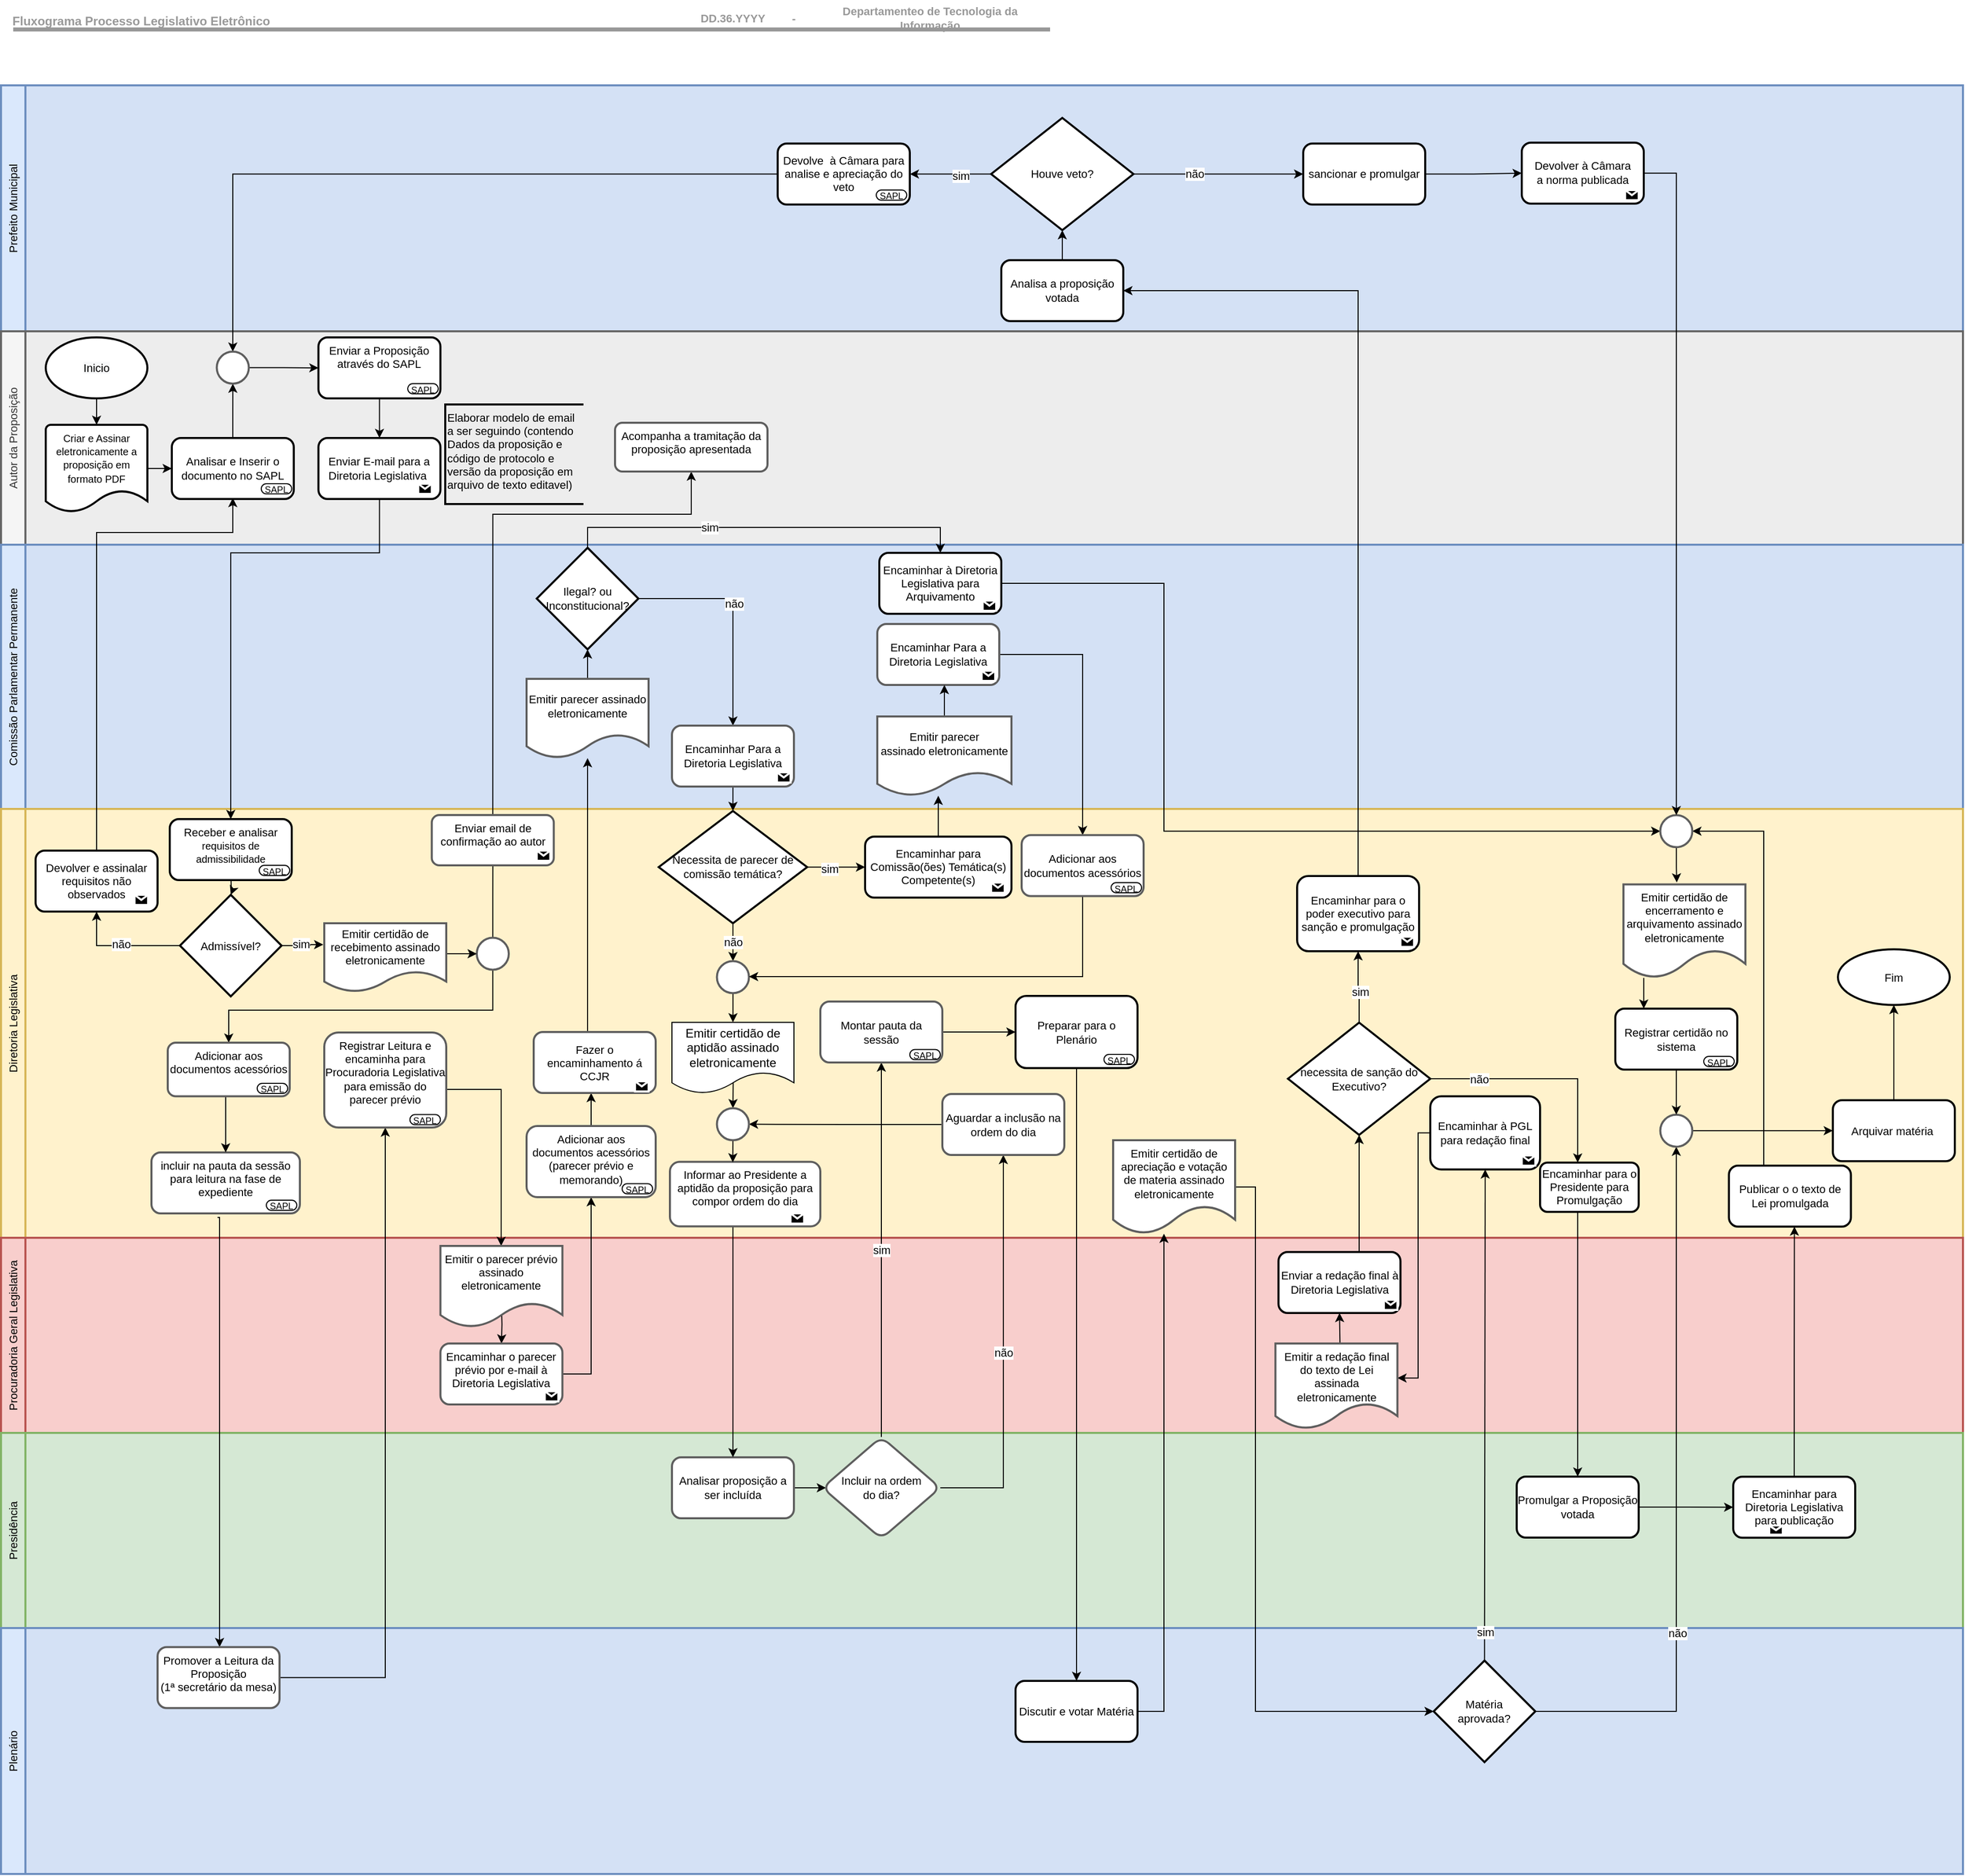 <mxfile version="14.2.9" type="github">
  <diagram id="OBJG1eIt0na-M_Iumhf0" name="Page-1">
    <mxGraphModel dx="646" dy="369" grid="1" gridSize="10" guides="1" tooltips="1" connect="1" arrows="1" fold="1" page="1" pageScale="1" pageWidth="827" pageHeight="1169" math="0" shadow="0">
      <root>
        <mxCell id="0" />
        <mxCell id="1" parent="0" />
        <UserObject label="Fluxograma Processo Legislativo Eletrônico" lucidchartObjectId="fB86fQmWT2FW" id="kLoiwdzfELyBHfb5iOQ--1">
          <mxCell style="html=1;overflow=block;blockSpacing=1;whiteSpace=wrap;strokeColor=none;fillColor=none;whiteSpace=wrap;fontSize=12;fontColor=#999999;fontStyle=1;align=center;spacing=7;strokeOpacity=100;fillOpacity=100;" parent="1" vertex="1">
            <mxGeometry x="36" y="24" width="276" height="41" as="geometry" />
          </mxCell>
        </UserObject>
        <UserObject label="Departamenteo de Tecnologia da Informação" lucidchartObjectId="xD86raEp4uvp" id="kLoiwdzfELyBHfb5iOQ--2">
          <mxCell style="html=1;overflow=block;blockSpacing=1;whiteSpace=wrap;strokeColor=none;fillColor=none;whiteSpace=wrap;fontSize=11;fontColor=#999999;fontStyle=1;spacing=3;strokeOpacity=100;fillOpacity=100;" parent="1" vertex="1">
            <mxGeometry x="832" y="24" width="236" height="36" as="geometry" />
          </mxCell>
        </UserObject>
        <UserObject label="" lucidchartObjectId="4E86ajJ.aiLK" id="kLoiwdzfELyBHfb5iOQ--3">
          <mxCell style="html=1;jettySize=18;whiteSpace=wrap;fontSize=11;strokeColor=#999999;strokeOpacity=100;strokeWidth=4;rounded=1;arcSize=12;edgeStyle=orthogonalEdgeStyle;startArrow=none;;endArrow=none;;" parent="1" edge="1">
            <mxGeometry width="100" height="100" relative="1" as="geometry">
              <Array as="points" />
              <mxPoint x="48" y="53" as="sourcePoint" />
              <mxPoint x="1068" y="53" as="targetPoint" />
            </mxGeometry>
          </mxCell>
        </UserObject>
        <UserObject label="%date{DD.MM.YYYY}%" placeholders="1" lucidchartObjectId="BH86H26-wex_" id="kLoiwdzfELyBHfb5iOQ--4">
          <mxCell style="html=1;overflow=block;blockSpacing=1;whiteSpace=wrap;strokeColor=none;fillColor=none;whiteSpace=wrap;fontSize=11;fontColor=#999999;fontStyle=1;spacing=3;strokeOpacity=100;fillOpacity=100;" parent="1" vertex="1">
            <mxGeometry x="684" y="24" width="144" height="36" as="geometry" />
          </mxCell>
        </UserObject>
        <UserObject label="-" lucidchartObjectId="2H868Ppqg2rx" id="kLoiwdzfELyBHfb5iOQ--5">
          <mxCell style="html=1;overflow=block;blockSpacing=1;whiteSpace=wrap;strokeColor=none;fillColor=none;whiteSpace=wrap;fontSize=11;fontColor=#999999;fontStyle=1;spacing=3;strokeOpacity=100;fillOpacity=100;" parent="1" vertex="1">
            <mxGeometry x="744" y="24" width="144" height="36" as="geometry" />
          </mxCell>
        </UserObject>
        <mxCell id="kLoiwdzfELyBHfb5iOQ--6" value="" style="fillColor=none;strokeColor=none;pointerEvents=0;fontStyle=0;html=1;whiteSpace=wrap;container=1;collapsible=0;childLayout=stackLayout;resizeParent=1;dropTarget=0;horizontalStack=0;whiteSpace=wrap;fontSize=11;spacing=0;strokeOpacity=100;rounded=1;absoluteArcSize=1;arcSize=7;horizontal=0;strokeWidth=2;" parent="1" vertex="1">
          <mxGeometry x="36" y="108" width="1930" height="1760" isRotated="1" as="geometry" />
        </mxCell>
        <mxCell id="Xj-LbmM8ou3I9_Vumz4o-58" value="Prefeito Municipal" style="swimlane;html=1;whiteSpace=wrap;container=1;connectable=0;collapsible=0;fontStyle=0;startSize=24;dropTarget=0;rounded=0;horizontal=0;whiteSpace=wrap;fontSize=11;spacing=0;strokeColor=#6c8ebf;strokeOpacity=100;strokeWidth=2;fontSize=11;align=center;fillColor=#dae8fc;swimlaneFillColor=#D4E1F5;" parent="kLoiwdzfELyBHfb5iOQ--6" vertex="1">
          <mxGeometry width="1930" height="242" as="geometry" />
        </mxCell>
        <mxCell id="kLoiwdzfELyBHfb5iOQ--7" value="Autor da Proposição" style="swimlane;html=1;whiteSpace=wrap;container=1;connectable=0;collapsible=0;fontStyle=0;startSize=24;dropTarget=0;rounded=0;horizontal=0;whiteSpace=wrap;fontSize=11;spacing=0;strokeColor=#666666;strokeOpacity=100;strokeWidth=2;fontSize=11;fontColor=#333333;align=center;fillColor=#f5f5f5;swimlaneFillColor=#EDEDED;" parent="kLoiwdzfELyBHfb5iOQ--6" vertex="1">
          <mxGeometry y="242" width="1930" height="210" as="geometry" />
        </mxCell>
        <mxCell id="dpODGWyExeZbGpC8FYgF-104" value="&lt;div&gt;Comissão Parlamentar Permanente&lt;/div&gt;" style="swimlane;html=1;whiteSpace=wrap;container=1;connectable=0;collapsible=0;fontStyle=0;startSize=24;dropTarget=0;rounded=0;horizontal=0;whiteSpace=wrap;fontSize=11;spacing=0;strokeColor=#6c8ebf;strokeOpacity=100;strokeWidth=2;fontSize=11;align=center;swimlaneFillColor=#D4E1F5;fillColor=#dae8fc;" parent="kLoiwdzfELyBHfb5iOQ--6" vertex="1">
          <mxGeometry y="452" width="1930" height="260" as="geometry" />
        </mxCell>
        <mxCell id="kLoiwdzfELyBHfb5iOQ--8" value="Diretoria Legislativa" style="swimlane;html=1;whiteSpace=wrap;container=1;connectable=0;collapsible=0;fontStyle=0;startSize=24;dropTarget=0;rounded=0;horizontal=0;whiteSpace=wrap;fontSize=11;spacing=0;strokeColor=#d6b656;strokeOpacity=100;strokeWidth=2;fontSize=11;align=center;fillColor=#fff2cc;swimlaneFillColor=#FFF2CC;" parent="kLoiwdzfELyBHfb5iOQ--6" vertex="1">
          <mxGeometry y="712" width="1930" height="422" as="geometry" />
        </mxCell>
        <mxCell id="kLoiwdzfELyBHfb5iOQ--9" value="Procuradoria Geral Legislativa" style="swimlane;html=1;whiteSpace=wrap;container=1;connectable=0;collapsible=0;fontStyle=0;startSize=24;dropTarget=0;rounded=0;horizontal=0;whiteSpace=wrap;fontSize=11;spacing=0;strokeColor=#b85450;strokeOpacity=100;strokeWidth=2;fontSize=11;align=center;fillColor=#f8cecc;swimlaneFillColor=#F8CECC;" parent="kLoiwdzfELyBHfb5iOQ--6" vertex="1">
          <mxGeometry y="1134" width="1930" height="192" as="geometry" />
        </mxCell>
        <mxCell id="kLoiwdzfELyBHfb5iOQ--10" value="Presidência" style="swimlane;html=1;whiteSpace=wrap;container=1;connectable=0;collapsible=0;fontStyle=0;startSize=24;dropTarget=0;rounded=0;horizontal=0;whiteSpace=wrap;fontSize=11;spacing=0;strokeColor=#82b366;strokeOpacity=100;strokeWidth=2;fontSize=11;align=center;fillColor=#d5e8d4;swimlaneFillColor=#D5E8D4;" parent="kLoiwdzfELyBHfb5iOQ--6" vertex="1">
          <mxGeometry y="1326" width="1930" height="192" as="geometry" />
        </mxCell>
        <mxCell id="kLoiwdzfELyBHfb5iOQ--11" value="Plenário" style="swimlane;html=1;whiteSpace=wrap;container=1;connectable=0;collapsible=0;fontStyle=0;startSize=24;dropTarget=0;rounded=0;horizontal=0;whiteSpace=wrap;fontSize=11;spacing=0;strokeColor=#6c8ebf;strokeOpacity=100;strokeWidth=2;fontSize=11;align=center;fillColor=#dae8fc;swimlaneFillColor=#D4E1F5;" parent="kLoiwdzfELyBHfb5iOQ--6" vertex="1">
          <mxGeometry y="1518" width="1930" height="242" as="geometry" />
        </mxCell>
        <mxCell id="dpODGWyExeZbGpC8FYgF-24" style="edgeStyle=orthogonalEdgeStyle;rounded=0;orthogonalLoop=1;jettySize=auto;html=1;entryX=0.5;entryY=0;entryDx=0;entryDy=0;entryPerimeter=0;fontSize=11;" parent="1" source="dpODGWyExeZbGpC8FYgF-20" target="dpODGWyExeZbGpC8FYgF-23" edge="1">
          <mxGeometry relative="1" as="geometry" />
        </mxCell>
        <mxCell id="dpODGWyExeZbGpC8FYgF-20" value="&#xa;&#xa;&lt;span style=&quot;color: rgb(0, 0, 0); font-family: helvetica; font-size: 11px; font-style: normal; font-weight: 400; letter-spacing: normal; text-align: center; text-indent: 0px; text-transform: none; word-spacing: 0px; background-color: rgb(248, 249, 250); display: inline; float: none;&quot;&gt;Inicio&lt;/span&gt;&#xa;&#xa;" style="strokeWidth=2;html=1;shape=mxgraph.flowchart.start_1;whiteSpace=wrap;rounded=1;fontSize=11;" parent="1" vertex="1">
          <mxGeometry x="80" y="356" width="100" height="60" as="geometry" />
        </mxCell>
        <mxCell id="dpODGWyExeZbGpC8FYgF-29" value="" style="edgeStyle=orthogonalEdgeStyle;rounded=0;orthogonalLoop=1;jettySize=auto;html=1;fontSize=11;" parent="1" source="dpODGWyExeZbGpC8FYgF-23" target="dpODGWyExeZbGpC8FYgF-28" edge="1">
          <mxGeometry relative="1" as="geometry" />
        </mxCell>
        <mxCell id="dpODGWyExeZbGpC8FYgF-23" value="&lt;span style=&quot;font-size: 10px&quot;&gt;Criar e Assinar eletronicamente&amp;nbsp;a proposição em formato PDF&lt;/span&gt;" style="strokeWidth=2;html=1;shape=mxgraph.flowchart.document2;whiteSpace=wrap;size=0.25;rounded=1;fontSize=11;labelPosition=center;verticalLabelPosition=middle;align=center;verticalAlign=top;" parent="1" vertex="1">
          <mxGeometry x="80" y="442" width="100" height="86" as="geometry" />
        </mxCell>
        <mxCell id="Xj-LbmM8ou3I9_Vumz4o-93" value="" style="edgeStyle=orthogonalEdgeStyle;rounded=0;orthogonalLoop=1;jettySize=auto;html=1;" parent="1" source="dpODGWyExeZbGpC8FYgF-28" target="Xj-LbmM8ou3I9_Vumz4o-91" edge="1">
          <mxGeometry relative="1" as="geometry" />
        </mxCell>
        <mxCell id="dpODGWyExeZbGpC8FYgF-28" value="&lt;span&gt;Analisar e Inserir o documento no SAPL&lt;/span&gt;" style="whiteSpace=wrap;html=1;rounded=1;fontSize=11;verticalAlign=middle;strokeWidth=2;" parent="1" vertex="1">
          <mxGeometry x="204" y="455" width="120" height="60" as="geometry" />
        </mxCell>
        <mxCell id="Xj-LbmM8ou3I9_Vumz4o-95" value="" style="edgeStyle=orthogonalEdgeStyle;rounded=0;orthogonalLoop=1;jettySize=auto;html=1;" parent="1" source="dpODGWyExeZbGpC8FYgF-31" target="dpODGWyExeZbGpC8FYgF-33" edge="1">
          <mxGeometry relative="1" as="geometry" />
        </mxCell>
        <mxCell id="dpODGWyExeZbGpC8FYgF-31" value="&lt;span&gt;Enviar a Proposição através do SAPL&lt;/span&gt;" style="whiteSpace=wrap;html=1;rounded=1;fontSize=11;verticalAlign=top;strokeWidth=2;" parent="1" vertex="1">
          <mxGeometry x="348.25" y="356" width="120" height="60" as="geometry" />
        </mxCell>
        <mxCell id="dpODGWyExeZbGpC8FYgF-40" value="" style="edgeStyle=orthogonalEdgeStyle;rounded=0;orthogonalLoop=1;jettySize=auto;html=1;fontSize=11;entryX=0.5;entryY=0;entryDx=0;entryDy=0;" parent="1" source="dpODGWyExeZbGpC8FYgF-33" target="Xj-LbmM8ou3I9_Vumz4o-37" edge="1">
          <mxGeometry relative="1" as="geometry">
            <Array as="points">
              <mxPoint x="408" y="568" />
              <mxPoint x="262" y="568" />
            </Array>
            <mxPoint x="262" y="822" as="targetPoint" />
          </mxGeometry>
        </mxCell>
        <mxCell id="dpODGWyExeZbGpC8FYgF-33" value="&lt;span&gt;Enviar E-mail para a Diretoria Legislativa&amp;nbsp;&lt;/span&gt;" style="whiteSpace=wrap;html=1;rounded=1;fontSize=11;verticalAlign=middle;strokeWidth=2;" parent="1" vertex="1">
          <mxGeometry x="348.25" y="455" width="120" height="60" as="geometry" />
        </mxCell>
        <mxCell id="dpODGWyExeZbGpC8FYgF-38" value="&lt;span&gt;Elaborar modelo de email a ser&amp;nbsp;&lt;/span&gt;&lt;span&gt;seguindo&amp;nbsp;&lt;/span&gt;&lt;span&gt;(&lt;/span&gt;&lt;span&gt;contendo Dados da proposição e código de protocolo e versão da proposição em arquivo de texto editavel)&lt;/span&gt;" style="strokeWidth=2;html=1;shape=mxgraph.flowchart.annotation_1;align=left;pointerEvents=1;rounded=1;fontSize=11;labelPosition=center;verticalLabelPosition=middle;verticalAlign=top;whiteSpace=wrap;" parent="1" vertex="1">
          <mxGeometry x="473" y="422" width="136" height="98" as="geometry" />
        </mxCell>
        <mxCell id="dpODGWyExeZbGpC8FYgF-45" value="" style="edgeStyle=orthogonalEdgeStyle;rounded=0;orthogonalLoop=1;jettySize=auto;html=1;fontSize=11;" parent="1" target="dpODGWyExeZbGpC8FYgF-44" edge="1">
          <mxGeometry relative="1" as="geometry">
            <mxPoint x="262.059" y="882" as="sourcePoint" />
          </mxGeometry>
        </mxCell>
        <mxCell id="dpODGWyExeZbGpC8FYgF-47" value="não" style="edgeStyle=orthogonalEdgeStyle;rounded=0;orthogonalLoop=1;jettySize=auto;html=1;fontSize=11;entryX=0.5;entryY=1;entryDx=0;entryDy=0;" parent="1" source="dpODGWyExeZbGpC8FYgF-44" target="dpODGWyExeZbGpC8FYgF-46" edge="1">
          <mxGeometry x="0.004" y="-2" relative="1" as="geometry">
            <mxPoint x="130" y="678" as="targetPoint" />
            <Array as="points">
              <mxPoint x="130" y="955" />
            </Array>
            <mxPoint as="offset" />
          </mxGeometry>
        </mxCell>
        <mxCell id="dpODGWyExeZbGpC8FYgF-51" value="sim" style="edgeStyle=orthogonalEdgeStyle;rounded=0;orthogonalLoop=1;jettySize=auto;html=1;fontSize=11;entryX=0;entryY=0.5;entryDx=0;entryDy=0;exitX=1;exitY=0.5;exitDx=0;exitDy=0;exitPerimeter=0;" parent="1" source="dpODGWyExeZbGpC8FYgF-44" edge="1">
          <mxGeometry x="-0.122" y="2" relative="1" as="geometry">
            <Array as="points">
              <mxPoint x="340" y="955" />
              <mxPoint x="340" y="954" />
            </Array>
            <mxPoint as="offset" />
            <mxPoint x="353.0" y="953.5" as="targetPoint" />
          </mxGeometry>
        </mxCell>
        <mxCell id="dpODGWyExeZbGpC8FYgF-44" value="Admissível?" style="strokeWidth=2;html=1;shape=mxgraph.flowchart.decision;whiteSpace=wrap;rounded=1;fontSize=11;align=center;" parent="1" vertex="1">
          <mxGeometry x="212" y="904.5" width="100" height="100" as="geometry" />
        </mxCell>
        <mxCell id="dpODGWyExeZbGpC8FYgF-49" style="edgeStyle=orthogonalEdgeStyle;rounded=0;orthogonalLoop=1;jettySize=auto;html=1;fontSize=11;" parent="1" source="dpODGWyExeZbGpC8FYgF-46" edge="1">
          <mxGeometry relative="1" as="geometry">
            <mxPoint x="264" y="514" as="targetPoint" />
            <Array as="points">
              <mxPoint x="130" y="548" />
              <mxPoint x="264" y="548" />
              <mxPoint x="264" y="514" />
            </Array>
          </mxGeometry>
        </mxCell>
        <mxCell id="dpODGWyExeZbGpC8FYgF-46" value="&lt;span&gt;Devolver e assinalar requisitos não observados&lt;br&gt;&lt;/span&gt;" style="whiteSpace=wrap;html=1;rounded=1;fontSize=11;strokeWidth=2;" parent="1" vertex="1">
          <mxGeometry x="70" y="861" width="120" height="60" as="geometry" />
        </mxCell>
        <mxCell id="dpODGWyExeZbGpC8FYgF-57" value="" style="edgeStyle=orthogonalEdgeStyle;rounded=0;orthogonalLoop=1;jettySize=auto;html=1;fontSize=11;" parent="1" source="dpODGWyExeZbGpC8FYgF-53" edge="1">
          <mxGeometry relative="1" as="geometry">
            <mxPoint x="519.824" y="866.5" as="targetPoint" />
          </mxGeometry>
        </mxCell>
        <mxCell id="Xj-LbmM8ou3I9_Vumz4o-1" value="" style="edgeStyle=orthogonalEdgeStyle;rounded=0;orthogonalLoop=1;jettySize=auto;html=1;entryX=0.5;entryY=0;entryDx=0;entryDy=0;" parent="1" source="dpODGWyExeZbGpC8FYgF-53" target="5vSnadsu7pzlfIHEnXT9-31" edge="1">
          <mxGeometry relative="1" as="geometry">
            <Array as="points">
              <mxPoint x="520" y="1018" />
              <mxPoint x="260" y="1018" />
            </Array>
          </mxGeometry>
        </mxCell>
        <mxCell id="dpODGWyExeZbGpC8FYgF-53" value="" style="verticalLabelPosition=bottom;verticalAlign=top;html=1;shape=mxgraph.flowchart.on-page_reference;rounded=1;strokeColor=#5E5E5E;strokeWidth=2;fontSize=11;align=left;" parent="1" vertex="1">
          <mxGeometry x="504" y="946.75" width="31.5" height="31.5" as="geometry" />
        </mxCell>
        <mxCell id="dpODGWyExeZbGpC8FYgF-61" value="" style="edgeStyle=orthogonalEdgeStyle;rounded=0;orthogonalLoop=1;jettySize=auto;html=1;fontSize=11;exitX=0.5;exitY=0;exitDx=0;exitDy=0;entryX=0.5;entryY=1;entryDx=0;entryDy=0;" parent="1" source="Xj-LbmM8ou3I9_Vumz4o-38" target="dpODGWyExeZbGpC8FYgF-60" edge="1">
          <mxGeometry relative="1" as="geometry">
            <mxPoint x="519.75" y="817" as="sourcePoint" />
            <Array as="points">
              <mxPoint x="520" y="530" />
              <mxPoint x="715" y="530" />
            </Array>
          </mxGeometry>
        </mxCell>
        <mxCell id="dpODGWyExeZbGpC8FYgF-60" value="&lt;span&gt;Acompanha a tramitação da proposição apresentada&lt;/span&gt;" style="whiteSpace=wrap;html=1;rounded=1;fontSize=11;verticalAlign=top;strokeColor=#5E5E5E;strokeWidth=2;" parent="1" vertex="1">
          <mxGeometry x="640" y="440" width="150" height="48" as="geometry" />
        </mxCell>
        <mxCell id="Xj-LbmM8ou3I9_Vumz4o-10" value="" style="edgeStyle=orthogonalEdgeStyle;rounded=0;orthogonalLoop=1;jettySize=auto;html=1;" parent="1" target="dpODGWyExeZbGpC8FYgF-70" edge="1">
          <mxGeometry relative="1" as="geometry">
            <mxPoint x="528.25" y="1306" as="sourcePoint" />
          </mxGeometry>
        </mxCell>
        <mxCell id="dpODGWyExeZbGpC8FYgF-121" style="edgeStyle=orthogonalEdgeStyle;rounded=0;orthogonalLoop=1;jettySize=auto;html=1;fontSize=11;exitX=1;exitY=0.5;exitDx=0;exitDy=0;" parent="1" source="dpODGWyExeZbGpC8FYgF-70" target="dpODGWyExeZbGpC8FYgF-72" edge="1">
          <mxGeometry relative="1" as="geometry" />
        </mxCell>
        <mxCell id="dpODGWyExeZbGpC8FYgF-70" value="&lt;span&gt;Encaminhar o parecer prévio por e-mail à Diretoria Legislativa&lt;/span&gt;" style="whiteSpace=wrap;html=1;rounded=1;fontSize=11;verticalAlign=top;strokeColor=#5E5E5E;strokeWidth=2;" parent="1" vertex="1">
          <mxGeometry x="468.25" y="1346" width="120" height="60" as="geometry" />
        </mxCell>
        <mxCell id="Xj-LbmM8ou3I9_Vumz4o-11" value="" style="edgeStyle=orthogonalEdgeStyle;rounded=0;orthogonalLoop=1;jettySize=auto;html=1;" parent="1" source="dpODGWyExeZbGpC8FYgF-72" target="dpODGWyExeZbGpC8FYgF-102" edge="1">
          <mxGeometry relative="1" as="geometry">
            <Array as="points">
              <mxPoint x="620" y="1148" />
              <mxPoint x="620" y="1148" />
            </Array>
          </mxGeometry>
        </mxCell>
        <mxCell id="dpODGWyExeZbGpC8FYgF-72" value="&lt;div&gt;&lt;span&gt;Adicionar aos documentos acessórios&lt;/span&gt;&lt;/div&gt;&lt;div&gt;&lt;span&gt;(parecer prévio e memorando)&lt;/span&gt;&lt;/div&gt;" style="whiteSpace=wrap;html=1;rounded=1;fontSize=11;verticalAlign=top;strokeColor=#5E5E5E;strokeWidth=2;" parent="1" vertex="1">
          <mxGeometry x="553" y="1132" width="127" height="70" as="geometry" />
        </mxCell>
        <mxCell id="Xj-LbmM8ou3I9_Vumz4o-4" value="" style="edgeStyle=orthogonalEdgeStyle;rounded=0;orthogonalLoop=1;jettySize=auto;html=1;exitX=0.445;exitY=1.067;exitDx=0;exitDy=0;exitPerimeter=0;" parent="1" source="dpODGWyExeZbGpC8FYgF-76" target="Xj-LbmM8ou3I9_Vumz4o-3" edge="1">
          <mxGeometry relative="1" as="geometry">
            <Array as="points">
              <mxPoint x="251" y="1230" />
              <mxPoint x="251" y="1230" />
            </Array>
          </mxGeometry>
        </mxCell>
        <mxCell id="dpODGWyExeZbGpC8FYgF-76" value="&lt;span&gt;incluir na pauta da sessão para leitura na fase de expediente&lt;br&gt;&lt;/span&gt;" style="whiteSpace=wrap;html=1;rounded=1;fontSize=11;verticalAlign=top;strokeColor=#5E5E5E;strokeWidth=2;" parent="1" vertex="1">
          <mxGeometry x="184" y="1158" width="146" height="60" as="geometry" />
        </mxCell>
        <mxCell id="dpODGWyExeZbGpC8FYgF-86" value="" style="edgeStyle=orthogonalEdgeStyle;rounded=0;orthogonalLoop=1;jettySize=auto;html=1;fontSize=11;entryX=0.03;entryY=0.5;entryDx=0;entryDy=0;entryPerimeter=0;" parent="1" source="dpODGWyExeZbGpC8FYgF-83" target="dpODGWyExeZbGpC8FYgF-85" edge="1">
          <mxGeometry relative="1" as="geometry" />
        </mxCell>
        <mxCell id="dpODGWyExeZbGpC8FYgF-83" value="Analisar proposição a ser incluída " style="whiteSpace=wrap;html=1;rounded=1;fontSize=11;verticalAlign=middle;strokeColor=#5E5E5E;strokeWidth=2;" parent="1" vertex="1">
          <mxGeometry x="696" y="1458" width="120" height="60" as="geometry" />
        </mxCell>
        <mxCell id="dpODGWyExeZbGpC8FYgF-89" value="sim" style="edgeStyle=orthogonalEdgeStyle;rounded=0;orthogonalLoop=1;jettySize=auto;html=1;fontSize=11;" parent="1" source="dpODGWyExeZbGpC8FYgF-85" target="dpODGWyExeZbGpC8FYgF-88" edge="1">
          <mxGeometry relative="1" as="geometry" />
        </mxCell>
        <mxCell id="Xj-LbmM8ou3I9_Vumz4o-49" value="não" style="edgeStyle=orthogonalEdgeStyle;rounded=0;orthogonalLoop=1;jettySize=auto;html=1;entryX=0.5;entryY=1;entryDx=0;entryDy=0;" parent="1" source="dpODGWyExeZbGpC8FYgF-85" target="Xj-LbmM8ou3I9_Vumz4o-48" edge="1">
          <mxGeometry relative="1" as="geometry" />
        </mxCell>
        <mxCell id="dpODGWyExeZbGpC8FYgF-85" value="&lt;div&gt;Incluir na ordem&lt;/div&gt;&lt;div&gt;do dia?&lt;/div&gt;" style="rhombus;whiteSpace=wrap;html=1;rounded=1;fontSize=11;strokeColor=#5E5E5E;strokeWidth=2;" parent="1" vertex="1">
          <mxGeometry x="844" y="1438" width="116" height="100" as="geometry" />
        </mxCell>
        <mxCell id="Xj-LbmM8ou3I9_Vumz4o-50" style="edgeStyle=orthogonalEdgeStyle;rounded=0;orthogonalLoop=1;jettySize=auto;html=1;" parent="1" source="dpODGWyExeZbGpC8FYgF-88" target="dpODGWyExeZbGpC8FYgF-116" edge="1">
          <mxGeometry relative="1" as="geometry" />
        </mxCell>
        <mxCell id="dpODGWyExeZbGpC8FYgF-88" value="&lt;span&gt;Montar pauta da sessão&lt;/span&gt;" style="whiteSpace=wrap;html=1;rounded=1;fontSize=11;strokeColor=#5E5E5E;strokeWidth=2;" parent="1" vertex="1">
          <mxGeometry x="842" y="1009.5" width="120" height="60" as="geometry" />
        </mxCell>
        <mxCell id="Xj-LbmM8ou3I9_Vumz4o-12" style="edgeStyle=orthogonalEdgeStyle;rounded=0;orthogonalLoop=1;jettySize=auto;html=1;" parent="1" source="dpODGWyExeZbGpC8FYgF-102" target="5vSnadsu7pzlfIHEnXT9-16" edge="1">
          <mxGeometry relative="1" as="geometry">
            <Array as="points">
              <mxPoint x="613" y="970" />
              <mxPoint x="613" y="970" />
            </Array>
            <mxPoint x="613" y="814" as="targetPoint" />
          </mxGeometry>
        </mxCell>
        <mxCell id="dpODGWyExeZbGpC8FYgF-102" value="Fazer o encaminhamento á CCJR" style="whiteSpace=wrap;html=1;rounded=1;fontSize=11;strokeColor=#5E5E5E;strokeWidth=2;" parent="1" vertex="1">
          <mxGeometry x="560" y="1039.5" width="120" height="60" as="geometry" />
        </mxCell>
        <mxCell id="Xj-LbmM8ou3I9_Vumz4o-53" style="edgeStyle=orthogonalEdgeStyle;rounded=0;orthogonalLoop=1;jettySize=auto;html=1;" parent="1" source="dpODGWyExeZbGpC8FYgF-116" target="dpODGWyExeZbGpC8FYgF-126" edge="1">
          <mxGeometry relative="1" as="geometry" />
        </mxCell>
        <mxCell id="dpODGWyExeZbGpC8FYgF-116" value="Preparar para o Plenário" style="whiteSpace=wrap;html=1;rounded=1;fontSize=11;strokeWidth=2;" parent="1" vertex="1">
          <mxGeometry x="1034" y="1004" width="120" height="71" as="geometry" />
        </mxCell>
        <mxCell id="Xj-LbmM8ou3I9_Vumz4o-43" value="" style="edgeStyle=orthogonalEdgeStyle;rounded=0;orthogonalLoop=1;jettySize=auto;html=1;" parent="1" source="dpODGWyExeZbGpC8FYgF-119" target="Xj-LbmM8ou3I9_Vumz4o-42" edge="1">
          <mxGeometry relative="1" as="geometry" />
        </mxCell>
        <mxCell id="dpODGWyExeZbGpC8FYgF-119" value="Encaminhar Para a Diretoria Legislativa" style="whiteSpace=wrap;html=1;rounded=1;fontSize=11;strokeColor=#5E5E5E;strokeWidth=2;" parent="1" vertex="1">
          <mxGeometry x="898" y="638" width="120" height="60" as="geometry" />
        </mxCell>
        <mxCell id="5vSnadsu7pzlfIHEnXT9-52" style="edgeStyle=orthogonalEdgeStyle;rounded=0;orthogonalLoop=1;jettySize=auto;html=1;" parent="1" source="dpODGWyExeZbGpC8FYgF-126" target="5vSnadsu7pzlfIHEnXT9-51" edge="1">
          <mxGeometry relative="1" as="geometry">
            <Array as="points">
              <mxPoint x="1180" y="1708" />
            </Array>
          </mxGeometry>
        </mxCell>
        <mxCell id="dpODGWyExeZbGpC8FYgF-126" value="Discutir e votar Matéria" style="whiteSpace=wrap;html=1;rounded=1;fontSize=11;strokeWidth=2;" parent="1" vertex="1">
          <mxGeometry x="1034" y="1678" width="120" height="60" as="geometry" />
        </mxCell>
        <mxCell id="dpODGWyExeZbGpC8FYgF-143" value="" style="edgeStyle=orthogonalEdgeStyle;rounded=0;orthogonalLoop=1;jettySize=auto;html=1;fontSize=11;exitX=1;exitY=0.5;exitDx=0;exitDy=0;exitPerimeter=0;entryX=0.5;entryY=1;entryDx=0;entryDy=0;entryPerimeter=0;" parent="1" source="dpODGWyExeZbGpC8FYgF-130" target="Xj-LbmM8ou3I9_Vumz4o-85" edge="1">
          <mxGeometry relative="1" as="geometry">
            <Array as="points">
              <mxPoint x="1684" y="1708" />
            </Array>
          </mxGeometry>
        </mxCell>
        <mxCell id="dpODGWyExeZbGpC8FYgF-159" value="não" style="edgeLabel;html=1;align=center;verticalAlign=middle;resizable=0;points=[];fontSize=11;" parent="dpODGWyExeZbGpC8FYgF-143" vertex="1" connectable="0">
          <mxGeometry x="-0.379" y="-1" relative="1" as="geometry">
            <mxPoint as="offset" />
          </mxGeometry>
        </mxCell>
        <mxCell id="dpODGWyExeZbGpC8FYgF-130" value="Matéria&lt;br&gt;aprovada?" style="strokeWidth=2;html=1;shape=mxgraph.flowchart.decision;whiteSpace=wrap;rounded=1;fontSize=11;align=center;" parent="1" vertex="1">
          <mxGeometry x="1445.33" y="1658" width="100" height="100" as="geometry" />
        </mxCell>
        <mxCell id="Xj-LbmM8ou3I9_Vumz4o-77" value="" style="edgeStyle=orthogonalEdgeStyle;rounded=0;orthogonalLoop=1;jettySize=auto;html=1;" parent="1" source="dpODGWyExeZbGpC8FYgF-142" target="Xj-LbmM8ou3I9_Vumz4o-76" edge="1">
          <mxGeometry relative="1" as="geometry" />
        </mxCell>
        <mxCell id="dpODGWyExeZbGpC8FYgF-142" value="Arquivar matéria&amp;nbsp;" style="whiteSpace=wrap;html=1;rounded=1;fontSize=11;strokeWidth=2;" parent="1" vertex="1">
          <mxGeometry x="1838" y="1106.63" width="120" height="60" as="geometry" />
        </mxCell>
        <mxCell id="Xj-LbmM8ou3I9_Vumz4o-7" value="" style="edgeStyle=orthogonalEdgeStyle;rounded=0;orthogonalLoop=1;jettySize=auto;html=1;exitX=1;exitY=0.5;exitDx=0;exitDy=0;" parent="1" source="Xj-LbmM8ou3I9_Vumz4o-3" target="Xj-LbmM8ou3I9_Vumz4o-6" edge="1">
          <mxGeometry relative="1" as="geometry" />
        </mxCell>
        <mxCell id="Xj-LbmM8ou3I9_Vumz4o-3" value="&lt;div&gt;Promover a Leitura da Proposição&lt;/div&gt;&lt;div&gt;(1ª secretário da mesa)&lt;br&gt;&lt;/div&gt;" style="whiteSpace=wrap;html=1;rounded=1;fontSize=11;verticalAlign=top;strokeColor=#5E5E5E;strokeWidth=2;" parent="1" vertex="1">
          <mxGeometry x="190" y="1644.75" width="120" height="60" as="geometry" />
        </mxCell>
        <mxCell id="5vSnadsu7pzlfIHEnXT9-13" value="" style="edgeStyle=orthogonalEdgeStyle;rounded=0;orthogonalLoop=1;jettySize=auto;html=1;exitX=1;exitY=0.5;exitDx=0;exitDy=0;" parent="1" source="Xj-LbmM8ou3I9_Vumz4o-6" target="5vSnadsu7pzlfIHEnXT9-12" edge="1">
          <mxGeometry relative="1" as="geometry">
            <Array as="points">
              <mxPoint x="528" y="1096" />
            </Array>
          </mxGeometry>
        </mxCell>
        <mxCell id="Xj-LbmM8ou3I9_Vumz4o-6" value="Registrar Leitura e encaminha para Procuradoria Legislativa &lt;span&gt;para emissão do parecer prévio&lt;/span&gt;" style="whiteSpace=wrap;html=1;rounded=1;fontSize=11;verticalAlign=top;strokeColor=#5E5E5E;strokeWidth=2;" parent="1" vertex="1">
          <mxGeometry x="354" y="1040" width="120" height="93.5" as="geometry" />
        </mxCell>
        <mxCell id="Xj-LbmM8ou3I9_Vumz4o-18" value="" style="edgeStyle=orthogonalEdgeStyle;rounded=0;orthogonalLoop=1;jettySize=auto;html=1;exitX=0.5;exitY=0;exitDx=0;exitDy=0;exitPerimeter=0;entryX=0.5;entryY=0;entryDx=0;entryDy=0;" parent="1" source="Xj-LbmM8ou3I9_Vumz4o-15" target="Xj-LbmM8ou3I9_Vumz4o-17" edge="1">
          <mxGeometry relative="1" as="geometry" />
        </mxCell>
        <mxCell id="Xj-LbmM8ou3I9_Vumz4o-23" value="sim" style="edgeLabel;html=1;align=center;verticalAlign=middle;resizable=0;points=[];" parent="Xj-LbmM8ou3I9_Vumz4o-18" vertex="1" connectable="0">
          <mxGeometry x="-0.285" relative="1" as="geometry">
            <mxPoint as="offset" />
          </mxGeometry>
        </mxCell>
        <mxCell id="Xj-LbmM8ou3I9_Vumz4o-22" style="edgeStyle=orthogonalEdgeStyle;rounded=0;orthogonalLoop=1;jettySize=auto;html=1;entryX=0.5;entryY=0;entryDx=0;entryDy=0;exitX=1;exitY=0.5;exitDx=0;exitDy=0;exitPerimeter=0;" parent="1" source="Xj-LbmM8ou3I9_Vumz4o-15" target="Xj-LbmM8ou3I9_Vumz4o-21" edge="1">
          <mxGeometry relative="1" as="geometry" />
        </mxCell>
        <mxCell id="Xj-LbmM8ou3I9_Vumz4o-24" value="não" style="edgeLabel;html=1;align=center;verticalAlign=middle;resizable=0;points=[];" parent="Xj-LbmM8ou3I9_Vumz4o-22" vertex="1" connectable="0">
          <mxGeometry x="-0.099" y="1" relative="1" as="geometry">
            <mxPoint as="offset" />
          </mxGeometry>
        </mxCell>
        <mxCell id="Xj-LbmM8ou3I9_Vumz4o-15" value="&lt;div&gt;Ilegal? ou&lt;br&gt;&lt;/div&gt;&lt;div&gt;Inconstitucional?&lt;br&gt;&lt;/div&gt;" style="strokeWidth=2;html=1;shape=mxgraph.flowchart.decision;whiteSpace=wrap;rounded=1;fontSize=11;align=center;" parent="1" vertex="1">
          <mxGeometry x="563" y="563" width="100" height="100" as="geometry" />
        </mxCell>
        <mxCell id="5vSnadsu7pzlfIHEnXT9-2" style="edgeStyle=orthogonalEdgeStyle;rounded=0;orthogonalLoop=1;jettySize=auto;html=1;entryX=0;entryY=0.5;entryDx=0;entryDy=0;entryPerimeter=0;" parent="1" source="Xj-LbmM8ou3I9_Vumz4o-17" target="Xj-LbmM8ou3I9_Vumz4o-88" edge="1">
          <mxGeometry relative="1" as="geometry">
            <Array as="points">
              <mxPoint x="1180" y="598" />
              <mxPoint x="1180" y="842" />
            </Array>
          </mxGeometry>
        </mxCell>
        <mxCell id="Xj-LbmM8ou3I9_Vumz4o-17" value="Encaminhar à Diretoria Legislativa para Arquivamento" style="whiteSpace=wrap;html=1;rounded=1;fontSize=11;strokeWidth=2;" parent="1" vertex="1">
          <mxGeometry x="900" y="568" width="120" height="60" as="geometry" />
        </mxCell>
        <mxCell id="Xj-LbmM8ou3I9_Vumz4o-27" value="" style="edgeStyle=orthogonalEdgeStyle;rounded=0;orthogonalLoop=1;jettySize=auto;html=1;" parent="1" source="Xj-LbmM8ou3I9_Vumz4o-21" target="Xj-LbmM8ou3I9_Vumz4o-26" edge="1">
          <mxGeometry relative="1" as="geometry" />
        </mxCell>
        <mxCell id="Xj-LbmM8ou3I9_Vumz4o-21" value="Encaminhar Para a Diretoria Legislativa" style="whiteSpace=wrap;html=1;rounded=1;fontSize=11;strokeColor=#5E5E5E;strokeWidth=2;" parent="1" vertex="1">
          <mxGeometry x="696" y="738" width="120" height="60" as="geometry" />
        </mxCell>
        <mxCell id="Xj-LbmM8ou3I9_Vumz4o-30" value="não" style="edgeStyle=orthogonalEdgeStyle;rounded=0;orthogonalLoop=1;jettySize=auto;html=1;" parent="1" source="Xj-LbmM8ou3I9_Vumz4o-26" target="Xj-LbmM8ou3I9_Vumz4o-29" edge="1">
          <mxGeometry relative="1" as="geometry" />
        </mxCell>
        <mxCell id="Xj-LbmM8ou3I9_Vumz4o-32" value="" style="edgeStyle=orthogonalEdgeStyle;rounded=0;orthogonalLoop=1;jettySize=auto;html=1;" parent="1" source="Xj-LbmM8ou3I9_Vumz4o-26" target="Xj-LbmM8ou3I9_Vumz4o-31" edge="1">
          <mxGeometry relative="1" as="geometry" />
        </mxCell>
        <mxCell id="Xj-LbmM8ou3I9_Vumz4o-33" value="sim" style="edgeLabel;html=1;align=center;verticalAlign=middle;resizable=0;points=[];" parent="Xj-LbmM8ou3I9_Vumz4o-32" vertex="1" connectable="0">
          <mxGeometry x="-0.223" y="-1" relative="1" as="geometry">
            <mxPoint as="offset" />
          </mxGeometry>
        </mxCell>
        <mxCell id="Xj-LbmM8ou3I9_Vumz4o-26" value="Necessita de parecer de comissão temática?" style="strokeWidth=2;html=1;shape=mxgraph.flowchart.decision;whiteSpace=wrap;rounded=1;fontSize=11;align=center;" parent="1" vertex="1">
          <mxGeometry x="683" y="822" width="146" height="110.5" as="geometry" />
        </mxCell>
        <mxCell id="5vSnadsu7pzlfIHEnXT9-5" style="edgeStyle=orthogonalEdgeStyle;rounded=0;orthogonalLoop=1;jettySize=auto;html=1;entryX=0.5;entryY=0;entryDx=0;entryDy=0;" parent="1" source="Xj-LbmM8ou3I9_Vumz4o-29" target="KjsZoyq6tlldhdRgNhib-12" edge="1">
          <mxGeometry relative="1" as="geometry" />
        </mxCell>
        <mxCell id="Xj-LbmM8ou3I9_Vumz4o-29" value="" style="verticalLabelPosition=bottom;verticalAlign=top;html=1;shape=mxgraph.flowchart.on-page_reference;rounded=1;strokeColor=#5E5E5E;strokeWidth=2;fontSize=11;align=left;" parent="1" vertex="1">
          <mxGeometry x="740.25" y="969.75" width="31.5" height="31.5" as="geometry" />
        </mxCell>
        <mxCell id="5vSnadsu7pzlfIHEnXT9-20" value="" style="edgeStyle=orthogonalEdgeStyle;rounded=0;orthogonalLoop=1;jettySize=auto;html=1;" parent="1" source="Xj-LbmM8ou3I9_Vumz4o-31" target="5vSnadsu7pzlfIHEnXT9-19" edge="1">
          <mxGeometry relative="1" as="geometry">
            <Array as="points">
              <mxPoint x="958" y="827" />
              <mxPoint x="958" y="827" />
            </Array>
          </mxGeometry>
        </mxCell>
        <mxCell id="Xj-LbmM8ou3I9_Vumz4o-31" value="Encaminhar para Comissão(ões) Temática(s) Competente(s)" style="whiteSpace=wrap;html=1;rounded=1;fontSize=11;strokeWidth=2;" parent="1" vertex="1">
          <mxGeometry x="886" y="847.25" width="144" height="60" as="geometry" />
        </mxCell>
        <mxCell id="Xj-LbmM8ou3I9_Vumz4o-36" value="" style="edgeStyle=orthogonalEdgeStyle;rounded=0;orthogonalLoop=1;jettySize=auto;html=1;exitX=0.5;exitY=0;exitDx=0;exitDy=0;" parent="1" source="5vSnadsu7pzlfIHEnXT9-19" target="dpODGWyExeZbGpC8FYgF-119" edge="1">
          <mxGeometry relative="1" as="geometry">
            <mxPoint x="958" y="734" as="sourcePoint" />
            <Array as="points">
              <mxPoint x="964" y="720" />
              <mxPoint x="964" y="720" />
            </Array>
          </mxGeometry>
        </mxCell>
        <mxCell id="Xj-LbmM8ou3I9_Vumz4o-37" value="&lt;span&gt;Receber e analisar&lt;br&gt;&lt;/span&gt;&lt;span style=&quot;font-size: 10px&quot;&gt;requisitos de admissibilidade&lt;/span&gt;&lt;span&gt;&lt;br&gt;&lt;/span&gt;" style="whiteSpace=wrap;html=1;rounded=1;fontSize=11;verticalAlign=top;strokeWidth=2;" parent="1" vertex="1">
          <mxGeometry x="202" y="830" width="120" height="60" as="geometry" />
        </mxCell>
        <mxCell id="Xj-LbmM8ou3I9_Vumz4o-38" value="&lt;span&gt;Enviar email de confirmação&lt;/span&gt; ao autor" style="whiteSpace=wrap;html=1;rounded=1;fontSize=11;align=center;verticalAlign=top;strokeColor=#5E5E5E;strokeWidth=2;" parent="1" vertex="1">
          <mxGeometry x="459.75" y="826" width="120" height="49.5" as="geometry" />
        </mxCell>
        <mxCell id="Xj-LbmM8ou3I9_Vumz4o-41" style="edgeStyle=orthogonalEdgeStyle;rounded=0;orthogonalLoop=1;jettySize=auto;html=1;exitX=0.992;exitY=0.445;exitDx=0;exitDy=0;exitPerimeter=0;" parent="1" source="5vSnadsu7pzlfIHEnXT9-26" target="dpODGWyExeZbGpC8FYgF-53" edge="1">
          <mxGeometry relative="1" as="geometry">
            <mxPoint x="473" y="962.483" as="sourcePoint" />
          </mxGeometry>
        </mxCell>
        <mxCell id="Xj-LbmM8ou3I9_Vumz4o-44" style="edgeStyle=orthogonalEdgeStyle;rounded=0;orthogonalLoop=1;jettySize=auto;html=1;entryX=1;entryY=0.5;entryDx=0;entryDy=0;entryPerimeter=0;" parent="1" source="Xj-LbmM8ou3I9_Vumz4o-42" target="Xj-LbmM8ou3I9_Vumz4o-29" edge="1">
          <mxGeometry relative="1" as="geometry">
            <Array as="points">
              <mxPoint x="1100" y="985" />
              <mxPoint x="772" y="985" />
            </Array>
            <mxPoint x="872.25" y="1002" as="targetPoint" />
          </mxGeometry>
        </mxCell>
        <mxCell id="Xj-LbmM8ou3I9_Vumz4o-42" value="&lt;span&gt;Adicionar aos documentos acessórios&lt;/span&gt;" style="whiteSpace=wrap;html=1;rounded=1;fontSize=11;strokeColor=#5E5E5E;strokeWidth=2;" parent="1" vertex="1">
          <mxGeometry x="1040" y="845.75" width="120" height="60" as="geometry" />
        </mxCell>
        <mxCell id="Xj-LbmM8ou3I9_Vumz4o-47" style="edgeStyle=orthogonalEdgeStyle;rounded=0;orthogonalLoop=1;jettySize=auto;html=1;entryX=0.5;entryY=0;entryDx=0;entryDy=0;" parent="1" source="Xj-LbmM8ou3I9_Vumz4o-45" target="dpODGWyExeZbGpC8FYgF-83" edge="1">
          <mxGeometry relative="1" as="geometry">
            <Array as="points">
              <mxPoint x="756" y="1260" />
              <mxPoint x="756" y="1260" />
            </Array>
          </mxGeometry>
        </mxCell>
        <mxCell id="Xj-LbmM8ou3I9_Vumz4o-45" value="Informar ao Presidente a aptidão da proposição para compor ordem do dia" style="whiteSpace=wrap;html=1;rounded=1;fontSize=11;align=center;verticalAlign=top;strokeColor=#5E5E5E;strokeWidth=2;" parent="1" vertex="1">
          <mxGeometry x="694" y="1167.25" width="148" height="63.5" as="geometry" />
        </mxCell>
        <mxCell id="5vSnadsu7pzlfIHEnXT9-6" style="edgeStyle=orthogonalEdgeStyle;rounded=0;orthogonalLoop=1;jettySize=auto;html=1;entryX=1;entryY=0.5;entryDx=0;entryDy=0;entryPerimeter=0;" parent="1" source="Xj-LbmM8ou3I9_Vumz4o-48" target="5vSnadsu7pzlfIHEnXT9-3" edge="1">
          <mxGeometry relative="1" as="geometry" />
        </mxCell>
        <mxCell id="Xj-LbmM8ou3I9_Vumz4o-48" value="Aguardar a inclusão na ordem do dia" style="whiteSpace=wrap;html=1;rounded=1;fontSize=11;strokeColor=#5E5E5E;strokeWidth=2;" parent="1" vertex="1">
          <mxGeometry x="962" y="1100.5" width="120" height="60" as="geometry" />
        </mxCell>
        <mxCell id="Xj-LbmM8ou3I9_Vumz4o-56" value="" style="edgeStyle=orthogonalEdgeStyle;rounded=0;orthogonalLoop=1;jettySize=auto;html=1;" parent="1" source="Xj-LbmM8ou3I9_Vumz4o-54" target="Xj-LbmM8ou3I9_Vumz4o-55" edge="1">
          <mxGeometry relative="1" as="geometry" />
        </mxCell>
        <mxCell id="KjsZoyq6tlldhdRgNhib-4" value="sim" style="edgeLabel;html=1;align=center;verticalAlign=middle;resizable=0;points=[];" parent="Xj-LbmM8ou3I9_Vumz4o-56" vertex="1" connectable="0">
          <mxGeometry x="-0.148" y="-1" relative="1" as="geometry">
            <mxPoint as="offset" />
          </mxGeometry>
        </mxCell>
        <mxCell id="Xj-LbmM8ou3I9_Vumz4o-79" value="não" style="edgeStyle=orthogonalEdgeStyle;rounded=0;orthogonalLoop=1;jettySize=auto;html=1;exitX=1;exitY=0.5;exitDx=0;exitDy=0;exitPerimeter=0;" parent="1" source="Xj-LbmM8ou3I9_Vumz4o-54" target="Xj-LbmM8ou3I9_Vumz4o-78" edge="1">
          <mxGeometry x="-0.577" relative="1" as="geometry">
            <mxPoint as="offset" />
            <Array as="points">
              <mxPoint x="1587" y="1086" />
            </Array>
          </mxGeometry>
        </mxCell>
        <mxCell id="Xj-LbmM8ou3I9_Vumz4o-54" value="necessita de sanção do Executivo?" style="strokeWidth=2;html=1;shape=mxgraph.flowchart.decision;whiteSpace=wrap;rounded=1;fontSize=11;align=center;" parent="1" vertex="1">
          <mxGeometry x="1302" y="1030.25" width="140" height="110.5" as="geometry" />
        </mxCell>
        <mxCell id="Xj-LbmM8ou3I9_Vumz4o-60" value="" style="edgeStyle=orthogonalEdgeStyle;rounded=0;orthogonalLoop=1;jettySize=auto;html=1;exitX=0.5;exitY=0;exitDx=0;exitDy=0;entryX=1;entryY=0.5;entryDx=0;entryDy=0;" parent="1" source="Xj-LbmM8ou3I9_Vumz4o-55" target="Xj-LbmM8ou3I9_Vumz4o-59" edge="1">
          <mxGeometry relative="1" as="geometry">
            <Array as="points">
              <mxPoint x="1371" y="310" />
            </Array>
          </mxGeometry>
        </mxCell>
        <mxCell id="Xj-LbmM8ou3I9_Vumz4o-55" value="Encaminhar para o poder executivo para sanção e promulgação" style="whiteSpace=wrap;html=1;rounded=1;fontSize=11;strokeWidth=2;" parent="1" vertex="1">
          <mxGeometry x="1311" y="886" width="120" height="74" as="geometry" />
        </mxCell>
        <mxCell id="Xj-LbmM8ou3I9_Vumz4o-70" value="" style="edgeStyle=orthogonalEdgeStyle;rounded=0;orthogonalLoop=1;jettySize=auto;html=1;" parent="1" source="Xj-LbmM8ou3I9_Vumz4o-59" target="Xj-LbmM8ou3I9_Vumz4o-63" edge="1">
          <mxGeometry relative="1" as="geometry" />
        </mxCell>
        <mxCell id="Xj-LbmM8ou3I9_Vumz4o-59" value="Analisa a proposição votada" style="whiteSpace=wrap;html=1;rounded=1;fontSize=11;strokeWidth=2;" parent="1" vertex="1">
          <mxGeometry x="1020" y="280" width="120" height="60" as="geometry" />
        </mxCell>
        <mxCell id="Xj-LbmM8ou3I9_Vumz4o-65" value="" style="edgeStyle=orthogonalEdgeStyle;rounded=0;orthogonalLoop=1;jettySize=auto;html=1;" parent="1" source="Xj-LbmM8ou3I9_Vumz4o-63" target="Xj-LbmM8ou3I9_Vumz4o-64" edge="1">
          <mxGeometry relative="1" as="geometry" />
        </mxCell>
        <mxCell id="Xj-LbmM8ou3I9_Vumz4o-68" value="sim" style="edgeLabel;html=1;align=center;verticalAlign=middle;resizable=0;points=[];" parent="Xj-LbmM8ou3I9_Vumz4o-65" vertex="1" connectable="0">
          <mxGeometry x="-0.238" y="1" relative="1" as="geometry">
            <mxPoint as="offset" />
          </mxGeometry>
        </mxCell>
        <mxCell id="Xj-LbmM8ou3I9_Vumz4o-67" value="" style="edgeStyle=orthogonalEdgeStyle;rounded=0;orthogonalLoop=1;jettySize=auto;html=1;" parent="1" source="Xj-LbmM8ou3I9_Vumz4o-63" target="Xj-LbmM8ou3I9_Vumz4o-66" edge="1">
          <mxGeometry relative="1" as="geometry" />
        </mxCell>
        <mxCell id="Xj-LbmM8ou3I9_Vumz4o-69" value="não" style="edgeLabel;html=1;align=center;verticalAlign=middle;resizable=0;points=[];" parent="Xj-LbmM8ou3I9_Vumz4o-67" vertex="1" connectable="0">
          <mxGeometry x="-0.289" y="1" relative="1" as="geometry">
            <mxPoint as="offset" />
          </mxGeometry>
        </mxCell>
        <mxCell id="Xj-LbmM8ou3I9_Vumz4o-63" value="Houve veto?" style="strokeWidth=2;html=1;shape=mxgraph.flowchart.decision;whiteSpace=wrap;rounded=1;fontSize=11;align=center;" parent="1" vertex="1">
          <mxGeometry x="1010" y="140" width="140" height="110.5" as="geometry" />
        </mxCell>
        <mxCell id="Xj-LbmM8ou3I9_Vumz4o-94" style="edgeStyle=orthogonalEdgeStyle;rounded=0;orthogonalLoop=1;jettySize=auto;html=1;entryX=0.5;entryY=0;entryDx=0;entryDy=0;entryPerimeter=0;" parent="1" source="Xj-LbmM8ou3I9_Vumz4o-64" target="Xj-LbmM8ou3I9_Vumz4o-91" edge="1">
          <mxGeometry relative="1" as="geometry" />
        </mxCell>
        <mxCell id="Xj-LbmM8ou3I9_Vumz4o-64" value="Devolve&amp;nbsp; à Câmara para analise e apreciação do veto" style="whiteSpace=wrap;html=1;rounded=1;fontSize=11;strokeWidth=2;" parent="1" vertex="1">
          <mxGeometry x="800" y="165.25" width="130" height="60" as="geometry" />
        </mxCell>
        <mxCell id="Xj-LbmM8ou3I9_Vumz4o-72" value="" style="edgeStyle=orthogonalEdgeStyle;rounded=0;orthogonalLoop=1;jettySize=auto;html=1;" parent="1" source="Xj-LbmM8ou3I9_Vumz4o-66" target="Xj-LbmM8ou3I9_Vumz4o-71" edge="1">
          <mxGeometry relative="1" as="geometry" />
        </mxCell>
        <mxCell id="Xj-LbmM8ou3I9_Vumz4o-66" value="sancionar e promulgar" style="whiteSpace=wrap;html=1;rounded=1;fontSize=11;strokeWidth=2;" parent="1" vertex="1">
          <mxGeometry x="1317" y="165.25" width="120" height="60" as="geometry" />
        </mxCell>
        <mxCell id="Xj-LbmM8ou3I9_Vumz4o-74" value="" style="edgeStyle=orthogonalEdgeStyle;rounded=0;orthogonalLoop=1;jettySize=auto;html=1;entryX=0.437;entryY=-0.021;entryDx=0;entryDy=0;entryPerimeter=0;" parent="1" source="Xj-LbmM8ou3I9_Vumz4o-88" target="nPW16Iii223jFIjPTug2-2" edge="1">
          <mxGeometry relative="1" as="geometry">
            <mxPoint x="1652" y="908.88" as="targetPoint" />
          </mxGeometry>
        </mxCell>
        <mxCell id="Xj-LbmM8ou3I9_Vumz4o-71" value="&lt;div&gt;Devolver à Câmara&lt;/div&gt;&lt;div&gt;a norma publicada&lt;br&gt; &lt;/div&gt;" style="whiteSpace=wrap;html=1;rounded=1;fontSize=11;strokeWidth=2;" parent="1" vertex="1">
          <mxGeometry x="1532" y="164.38" width="120" height="60" as="geometry" />
        </mxCell>
        <mxCell id="Xj-LbmM8ou3I9_Vumz4o-76" value="Fim" style="ellipse;whiteSpace=wrap;html=1;rounded=1;fontSize=11;strokeWidth=2;" parent="1" vertex="1">
          <mxGeometry x="1843" y="958.13" width="110" height="54.75" as="geometry" />
        </mxCell>
        <mxCell id="Xj-LbmM8ou3I9_Vumz4o-81" value="" style="edgeStyle=orthogonalEdgeStyle;rounded=0;orthogonalLoop=1;jettySize=auto;html=1;" parent="1" source="Xj-LbmM8ou3I9_Vumz4o-78" target="Xj-LbmM8ou3I9_Vumz4o-80" edge="1">
          <mxGeometry relative="1" as="geometry">
            <Array as="points">
              <mxPoint x="1587" y="1260" />
              <mxPoint x="1587" y="1260" />
            </Array>
          </mxGeometry>
        </mxCell>
        <mxCell id="Xj-LbmM8ou3I9_Vumz4o-78" value="Encaminhar para o Presidente para Promulgação" style="whiteSpace=wrap;html=1;rounded=1;fontSize=11;strokeWidth=2;" parent="1" vertex="1">
          <mxGeometry x="1550" y="1168" width="97" height="48.5" as="geometry" />
        </mxCell>
        <mxCell id="Xj-LbmM8ou3I9_Vumz4o-83" value="" style="edgeStyle=orthogonalEdgeStyle;rounded=0;orthogonalLoop=1;jettySize=auto;html=1;" parent="1" source="Xj-LbmM8ou3I9_Vumz4o-80" target="Xj-LbmM8ou3I9_Vumz4o-82" edge="1">
          <mxGeometry relative="1" as="geometry" />
        </mxCell>
        <mxCell id="Xj-LbmM8ou3I9_Vumz4o-80" value="Promulgar a Proposição votada" style="whiteSpace=wrap;html=1;rounded=1;fontSize=11;strokeWidth=2;" parent="1" vertex="1">
          <mxGeometry x="1527" y="1477" width="120" height="60" as="geometry" />
        </mxCell>
        <mxCell id="Xj-LbmM8ou3I9_Vumz4o-84" style="edgeStyle=orthogonalEdgeStyle;rounded=0;orthogonalLoop=1;jettySize=auto;html=1;entryX=1;entryY=0.5;entryDx=0;entryDy=0;entryPerimeter=0;" parent="1" source="KjsZoyq6tlldhdRgNhib-1" target="Xj-LbmM8ou3I9_Vumz4o-88" edge="1">
          <mxGeometry relative="1" as="geometry">
            <Array as="points">
              <mxPoint x="1770" y="842" />
            </Array>
          </mxGeometry>
        </mxCell>
        <mxCell id="Xj-LbmM8ou3I9_Vumz4o-82" value="Encaminhar para Diretoria Legislativa para publicação" style="whiteSpace=wrap;html=1;rounded=1;fontSize=11;strokeWidth=2;" parent="1" vertex="1">
          <mxGeometry x="1740" y="1477.13" width="120" height="60" as="geometry" />
        </mxCell>
        <mxCell id="Xj-LbmM8ou3I9_Vumz4o-87" value="" style="edgeStyle=orthogonalEdgeStyle;rounded=0;orthogonalLoop=1;jettySize=auto;html=1;" parent="1" source="Xj-LbmM8ou3I9_Vumz4o-85" target="dpODGWyExeZbGpC8FYgF-142" edge="1">
          <mxGeometry relative="1" as="geometry" />
        </mxCell>
        <mxCell id="Xj-LbmM8ou3I9_Vumz4o-85" value="" style="verticalLabelPosition=bottom;verticalAlign=top;html=1;shape=mxgraph.flowchart.on-page_reference;rounded=1;strokeColor=#5E5E5E;strokeWidth=2;fontSize=11;align=left;" parent="1" vertex="1">
          <mxGeometry x="1668.25" y="1120.88" width="31.5" height="31.5" as="geometry" />
        </mxCell>
        <mxCell id="Xj-LbmM8ou3I9_Vumz4o-88" value="" style="verticalLabelPosition=bottom;verticalAlign=top;html=1;shape=mxgraph.flowchart.on-page_reference;rounded=1;strokeColor=#5E5E5E;strokeWidth=2;fontSize=11;align=left;" parent="1" vertex="1">
          <mxGeometry x="1668.25" y="826.13" width="31.5" height="31.5" as="geometry" />
        </mxCell>
        <mxCell id="Xj-LbmM8ou3I9_Vumz4o-89" value="" style="edgeStyle=orthogonalEdgeStyle;rounded=0;orthogonalLoop=1;jettySize=auto;html=1;" parent="1" source="Xj-LbmM8ou3I9_Vumz4o-71" target="Xj-LbmM8ou3I9_Vumz4o-88" edge="1">
          <mxGeometry relative="1" as="geometry">
            <mxPoint x="1582" y="225.25" as="sourcePoint" />
            <mxPoint x="1582" y="909.75" as="targetPoint" />
          </mxGeometry>
        </mxCell>
        <mxCell id="Xj-LbmM8ou3I9_Vumz4o-92" value="" style="edgeStyle=orthogonalEdgeStyle;rounded=0;orthogonalLoop=1;jettySize=auto;html=1;" parent="1" source="Xj-LbmM8ou3I9_Vumz4o-91" target="dpODGWyExeZbGpC8FYgF-31" edge="1">
          <mxGeometry relative="1" as="geometry" />
        </mxCell>
        <mxCell id="Xj-LbmM8ou3I9_Vumz4o-91" value="" style="verticalLabelPosition=bottom;verticalAlign=top;html=1;shape=mxgraph.flowchart.on-page_reference;rounded=1;strokeColor=#5E5E5E;strokeWidth=2;fontSize=11;align=left;" parent="1" vertex="1">
          <mxGeometry x="248.25" y="370" width="31.5" height="31.5" as="geometry" />
        </mxCell>
        <mxCell id="KjsZoyq6tlldhdRgNhib-1" value="Publicar o o texto de Lei promulgada" style="whiteSpace=wrap;html=1;rounded=1;fontSize=11;strokeWidth=2;" parent="1" vertex="1">
          <mxGeometry x="1735.75" y="1171" width="120" height="60" as="geometry" />
        </mxCell>
        <mxCell id="KjsZoyq6tlldhdRgNhib-3" style="edgeStyle=orthogonalEdgeStyle;rounded=0;orthogonalLoop=1;jettySize=auto;html=1;entryX=0.537;entryY=0.999;entryDx=0;entryDy=0;entryPerimeter=0;" parent="1" source="Xj-LbmM8ou3I9_Vumz4o-82" target="KjsZoyq6tlldhdRgNhib-1" edge="1">
          <mxGeometry relative="1" as="geometry">
            <Array as="points">
              <mxPoint x="1800" y="1360" />
              <mxPoint x="1800" y="1360" />
            </Array>
            <mxPoint x="1652" y="1478" as="sourcePoint" />
            <mxPoint x="1728" y="1214" as="targetPoint" />
          </mxGeometry>
        </mxCell>
        <mxCell id="KjsZoyq6tlldhdRgNhib-10" value="" style="edgeStyle=orthogonalEdgeStyle;rounded=0;orthogonalLoop=1;jettySize=auto;html=1;entryX=0.418;entryY=0.008;entryDx=0;entryDy=0;entryPerimeter=0;" parent="1" target="Xj-LbmM8ou3I9_Vumz4o-45" edge="1">
          <mxGeometry relative="1" as="geometry">
            <mxPoint x="756" y="1143.5" as="sourcePoint" />
          </mxGeometry>
        </mxCell>
        <mxCell id="5vSnadsu7pzlfIHEnXT9-7" value="" style="edgeStyle=orthogonalEdgeStyle;rounded=0;orthogonalLoop=1;jettySize=auto;html=1;exitX=0.502;exitY=0.845;exitDx=0;exitDy=0;exitPerimeter=0;entryX=0.5;entryY=0;entryDx=0;entryDy=0;entryPerimeter=0;" parent="1" source="KjsZoyq6tlldhdRgNhib-12" target="5vSnadsu7pzlfIHEnXT9-3" edge="1">
          <mxGeometry relative="1" as="geometry" />
        </mxCell>
        <mxCell id="KjsZoyq6tlldhdRgNhib-12" value="Emitir certidão de aptidão assinado eletronicamente" style="shape=document;whiteSpace=wrap;html=1;boundedLbl=1;" parent="1" vertex="1">
          <mxGeometry x="696" y="1030" width="120" height="70" as="geometry" />
        </mxCell>
        <mxCell id="5vSnadsu7pzlfIHEnXT9-3" value="" style="verticalLabelPosition=bottom;verticalAlign=top;html=1;shape=mxgraph.flowchart.on-page_reference;rounded=1;strokeColor=#5E5E5E;strokeWidth=2;fontSize=11;align=left;" parent="1" vertex="1">
          <mxGeometry x="740.25" y="1114.5" width="31.5" height="31.5" as="geometry" />
        </mxCell>
        <mxCell id="5vSnadsu7pzlfIHEnXT9-12" value="&lt;span&gt;Emitir o parecer prévio assinado eletronicamente&lt;/span&gt;" style="shape=document;whiteSpace=wrap;html=1;boundedLbl=1;rounded=1;fontSize=11;verticalAlign=top;strokeColor=#5E5E5E;strokeWidth=2;" parent="1" vertex="1">
          <mxGeometry x="468.25" y="1250" width="120" height="80" as="geometry" />
        </mxCell>
        <mxCell id="5vSnadsu7pzlfIHEnXT9-18" value="" style="edgeStyle=orthogonalEdgeStyle;rounded=0;orthogonalLoop=1;jettySize=auto;html=1;" parent="1" source="5vSnadsu7pzlfIHEnXT9-16" target="Xj-LbmM8ou3I9_Vumz4o-15" edge="1">
          <mxGeometry relative="1" as="geometry" />
        </mxCell>
        <mxCell id="5vSnadsu7pzlfIHEnXT9-16" value="Emitir parecer assinado eletronicamente " style="shape=document;whiteSpace=wrap;html=1;boundedLbl=1;rounded=1;fontSize=11;strokeColor=#5E5E5E;strokeWidth=2;" parent="1" vertex="1">
          <mxGeometry x="553" y="692" width="120" height="78" as="geometry" />
        </mxCell>
        <mxCell id="5vSnadsu7pzlfIHEnXT9-19" value="Emitir parecer assinado&amp;nbsp;eletronicamente " style="shape=document;whiteSpace=wrap;html=1;boundedLbl=1;rounded=1;fontSize=11;strokeColor=#5E5E5E;strokeWidth=2;" parent="1" vertex="1">
          <mxGeometry x="898" y="729" width="132" height="78" as="geometry" />
        </mxCell>
        <mxCell id="5vSnadsu7pzlfIHEnXT9-22" value="" style="shape=message;whiteSpace=wrap;html=1;outlineConnect=0;fillColor=#000000;strokeColor=#ffffff;strokeWidth=2;" parent="1" vertex="1">
          <mxGeometry x="563" y="861" width="13.33" height="10" as="geometry" />
        </mxCell>
        <mxCell id="5vSnadsu7pzlfIHEnXT9-23" value="" style="shape=message;whiteSpace=wrap;html=1;outlineConnect=0;fillColor=#000000;strokeColor=#ffffff;strokeWidth=2;" parent="1" vertex="1">
          <mxGeometry x="659.67" y="1088" width="13.33" height="10" as="geometry" />
        </mxCell>
        <mxCell id="5vSnadsu7pzlfIHEnXT9-24" value="" style="shape=message;whiteSpace=wrap;html=1;outlineConnect=0;fillColor=#000000;strokeColor=#ffffff;strokeWidth=2;" parent="1" vertex="1">
          <mxGeometry x="446.42" y="500" width="13.33" height="10" as="geometry" />
        </mxCell>
        <mxCell id="5vSnadsu7pzlfIHEnXT9-25" value="" style="shape=message;whiteSpace=wrap;html=1;outlineConnect=0;fillColor=#000000;strokeColor=#ffffff;strokeWidth=2;" parent="1" vertex="1">
          <mxGeometry x="167.34" y="904.5" width="13.33" height="10" as="geometry" />
        </mxCell>
        <mxCell id="5vSnadsu7pzlfIHEnXT9-26" value="Emitir certidão de recebimento assinado eletronicamente" style="shape=document;whiteSpace=wrap;html=1;boundedLbl=1;rounded=1;fontSize=11;strokeColor=#5E5E5E;strokeWidth=2;" parent="1" vertex="1">
          <mxGeometry x="354" y="932.5" width="120" height="67.5" as="geometry" />
        </mxCell>
        <mxCell id="5vSnadsu7pzlfIHEnXT9-27" value="&lt;font style=&quot;font-size: 9px&quot;&gt;SAPL&lt;/font&gt;" style="rounded=1;whiteSpace=wrap;html=1;absoluteArcSize=1;arcSize=14;strokeWidth=1;" parent="1" vertex="1">
          <mxGeometry x="297" y="1205" width="30" height="10" as="geometry" />
        </mxCell>
        <mxCell id="5vSnadsu7pzlfIHEnXT9-28" value="&lt;font style=&quot;font-size: 9px&quot;&gt;SAPL&lt;/font&gt;" style="rounded=1;whiteSpace=wrap;html=1;absoluteArcSize=1;arcSize=14;strokeWidth=1;" parent="1" vertex="1">
          <mxGeometry x="292" y="500" width="30" height="10" as="geometry" />
        </mxCell>
        <mxCell id="5vSnadsu7pzlfIHEnXT9-29" value="&lt;font style=&quot;font-size: 9px&quot;&gt;SAPL&lt;/font&gt;" style="rounded=1;whiteSpace=wrap;html=1;absoluteArcSize=1;arcSize=14;strokeWidth=1;" parent="1" vertex="1">
          <mxGeometry x="436.09" y="401.5" width="30" height="10" as="geometry" />
        </mxCell>
        <mxCell id="5vSnadsu7pzlfIHEnXT9-30" value="&lt;font style=&quot;font-size: 9px&quot;&gt;SAPL&lt;/font&gt;" style="rounded=1;whiteSpace=wrap;html=1;absoluteArcSize=1;arcSize=14;strokeWidth=1;" parent="1" vertex="1">
          <mxGeometry x="290" y="875.5" width="30" height="10" as="geometry" />
        </mxCell>
        <mxCell id="5vSnadsu7pzlfIHEnXT9-33" value="" style="edgeStyle=orthogonalEdgeStyle;rounded=0;orthogonalLoop=1;jettySize=auto;html=1;" parent="1" source="5vSnadsu7pzlfIHEnXT9-31" target="dpODGWyExeZbGpC8FYgF-76" edge="1">
          <mxGeometry relative="1" as="geometry">
            <Array as="points">
              <mxPoint x="257" y="1130" />
              <mxPoint x="257" y="1130" />
            </Array>
          </mxGeometry>
        </mxCell>
        <mxCell id="5vSnadsu7pzlfIHEnXT9-31" value="&lt;span&gt;Adicionar aos documentos acessórios&lt;/span&gt;" style="whiteSpace=wrap;html=1;rounded=1;fontSize=11;verticalAlign=top;strokeColor=#5E5E5E;strokeWidth=2;" parent="1" vertex="1">
          <mxGeometry x="200" y="1050" width="120" height="52.73" as="geometry" />
        </mxCell>
        <mxCell id="5vSnadsu7pzlfIHEnXT9-32" value="&lt;font style=&quot;font-size: 9px&quot;&gt;SAPL&lt;/font&gt;" style="rounded=1;whiteSpace=wrap;html=1;absoluteArcSize=1;arcSize=14;strokeWidth=1;" parent="1" vertex="1">
          <mxGeometry x="288" y="1090" width="30" height="10" as="geometry" />
        </mxCell>
        <mxCell id="5vSnadsu7pzlfIHEnXT9-34" value="&lt;font style=&quot;font-size: 9px&quot;&gt;SAPL&lt;/font&gt;" style="rounded=1;whiteSpace=wrap;html=1;absoluteArcSize=1;arcSize=14;strokeWidth=1;" parent="1" vertex="1">
          <mxGeometry x="438.25" y="1120.75" width="30" height="10" as="geometry" />
        </mxCell>
        <mxCell id="5vSnadsu7pzlfIHEnXT9-35" value="&lt;font style=&quot;font-size: 9px&quot;&gt;SAPL&lt;/font&gt;" style="rounded=1;whiteSpace=wrap;html=1;absoluteArcSize=1;arcSize=14;strokeWidth=1;" parent="1" vertex="1">
          <mxGeometry x="647" y="1188.75" width="30" height="10" as="geometry" />
        </mxCell>
        <mxCell id="5vSnadsu7pzlfIHEnXT9-36" value="" style="shape=message;whiteSpace=wrap;html=1;outlineConnect=0;fillColor=#000000;strokeColor=#ffffff;strokeWidth=2;" parent="1" vertex="1">
          <mxGeometry x="570.92" y="1393" width="13.33" height="10" as="geometry" />
        </mxCell>
        <mxCell id="5vSnadsu7pzlfIHEnXT9-37" value="" style="shape=message;whiteSpace=wrap;html=1;outlineConnect=0;fillColor=#000000;strokeColor=#ffffff;strokeWidth=2;" parent="1" vertex="1">
          <mxGeometry x="812.67" y="1218" width="13.33" height="10" as="geometry" />
        </mxCell>
        <mxCell id="5vSnadsu7pzlfIHEnXT9-38" value="&lt;font style=&quot;font-size: 9px&quot;&gt;SAPL&lt;/font&gt;" style="rounded=1;whiteSpace=wrap;html=1;absoluteArcSize=1;arcSize=14;strokeWidth=1;" parent="1" vertex="1">
          <mxGeometry x="930" y="1056.75" width="30" height="10" as="geometry" />
        </mxCell>
        <mxCell id="5vSnadsu7pzlfIHEnXT9-39" value="&lt;font style=&quot;font-size: 9px&quot;&gt;SAPL&lt;/font&gt;" style="rounded=1;whiteSpace=wrap;html=1;absoluteArcSize=1;arcSize=14;strokeWidth=1;" parent="1" vertex="1">
          <mxGeometry x="1121" y="1061.5" width="30" height="10" as="geometry" />
        </mxCell>
        <mxCell id="5vSnadsu7pzlfIHEnXT9-40" value="&lt;font style=&quot;font-size: 9px&quot;&gt;SAPL&lt;/font&gt;" style="rounded=1;whiteSpace=wrap;html=1;absoluteArcSize=1;arcSize=14;strokeWidth=1;" parent="1" vertex="1">
          <mxGeometry x="1128" y="892.5" width="30" height="10" as="geometry" />
        </mxCell>
        <mxCell id="5vSnadsu7pzlfIHEnXT9-41" value="" style="shape=message;whiteSpace=wrap;html=1;outlineConnect=0;fillColor=#000000;strokeColor=#ffffff;strokeWidth=2;" parent="1" vertex="1">
          <mxGeometry x="1010" y="892.5" width="13.33" height="10" as="geometry" />
        </mxCell>
        <mxCell id="5vSnadsu7pzlfIHEnXT9-43" value="" style="shape=message;whiteSpace=wrap;html=1;outlineConnect=0;fillColor=#000000;strokeColor=#ffffff;strokeWidth=2;" parent="1" vertex="1">
          <mxGeometry x="1000.67" y="684" width="13.33" height="10" as="geometry" />
        </mxCell>
        <mxCell id="5vSnadsu7pzlfIHEnXT9-44" value="" style="shape=message;whiteSpace=wrap;html=1;outlineConnect=0;fillColor=#000000;strokeColor=#ffffff;strokeWidth=2;" parent="1" vertex="1">
          <mxGeometry x="1412.67" y="945.75" width="13.33" height="10" as="geometry" />
        </mxCell>
        <mxCell id="5vSnadsu7pzlfIHEnXT9-45" value="&lt;font style=&quot;font-size: 9px&quot;&gt;SAPL&lt;/font&gt;" style="rounded=1;whiteSpace=wrap;html=1;absoluteArcSize=1;arcSize=14;strokeWidth=1;" parent="1" vertex="1">
          <mxGeometry x="897" y="211" width="30" height="10" as="geometry" />
        </mxCell>
        <mxCell id="5vSnadsu7pzlfIHEnXT9-46" value="" style="shape=message;whiteSpace=wrap;html=1;outlineConnect=0;fillColor=#000000;strokeColor=#ffffff;strokeWidth=2;" parent="1" vertex="1">
          <mxGeometry x="1633.67" y="211" width="13.33" height="10" as="geometry" />
        </mxCell>
        <mxCell id="5vSnadsu7pzlfIHEnXT9-47" value="" style="shape=message;whiteSpace=wrap;html=1;outlineConnect=0;fillColor=#000000;strokeColor=#ffffff;strokeWidth=2;" parent="1" vertex="1">
          <mxGeometry x="1775.42" y="1525.13" width="13.33" height="9" as="geometry" />
        </mxCell>
        <mxCell id="5vSnadsu7pzlfIHEnXT9-53" style="edgeStyle=orthogonalEdgeStyle;rounded=0;orthogonalLoop=1;jettySize=auto;html=1;entryX=0;entryY=0.5;entryDx=0;entryDy=0;entryPerimeter=0;" parent="1" source="5vSnadsu7pzlfIHEnXT9-51" target="dpODGWyExeZbGpC8FYgF-130" edge="1">
          <mxGeometry relative="1" as="geometry">
            <mxPoint x="1328" y="1238" as="sourcePoint" />
            <Array as="points">
              <mxPoint x="1270" y="1192" />
              <mxPoint x="1270" y="1708" />
            </Array>
          </mxGeometry>
        </mxCell>
        <mxCell id="5vSnadsu7pzlfIHEnXT9-51" value="Emitir certidão de apreciação e votação de materia&lt;span&gt; assinado eletronicamente&lt;/span&gt;" style="shape=document;whiteSpace=wrap;html=1;boundedLbl=1;rounded=1;fontSize=11;verticalAlign=top;strokeColor=#5E5E5E;strokeWidth=2;" parent="1" vertex="1">
          <mxGeometry x="1130" y="1146" width="120" height="92" as="geometry" />
        </mxCell>
        <mxCell id="nPW16Iii223jFIjPTug2-1" value="" style="shape=message;whiteSpace=wrap;html=1;outlineConnect=0;fillColor=#000000;strokeColor=#ffffff;strokeWidth=2;" vertex="1" parent="1">
          <mxGeometry x="1001.67" y="615" width="13.33" height="10" as="geometry" />
        </mxCell>
        <mxCell id="nPW16Iii223jFIjPTug2-6" value="" style="edgeStyle=orthogonalEdgeStyle;rounded=0;orthogonalLoop=1;jettySize=auto;html=1;" edge="1" parent="1" source="nPW16Iii223jFIjPTug2-2" target="nPW16Iii223jFIjPTug2-4">
          <mxGeometry relative="1" as="geometry">
            <Array as="points">
              <mxPoint x="1652" y="1012" />
              <mxPoint x="1652" y="1012" />
            </Array>
          </mxGeometry>
        </mxCell>
        <mxCell id="nPW16Iii223jFIjPTug2-2" value="Emitir certidão de encerramento e arquivamento&lt;span&gt; assinado eletronicamente&lt;/span&gt;" style="shape=document;whiteSpace=wrap;html=1;boundedLbl=1;rounded=1;fontSize=11;verticalAlign=top;strokeColor=#5E5E5E;strokeWidth=2;" vertex="1" parent="1">
          <mxGeometry x="1632" y="894.25" width="120" height="92" as="geometry" />
        </mxCell>
        <mxCell id="nPW16Iii223jFIjPTug2-7" style="edgeStyle=orthogonalEdgeStyle;rounded=0;orthogonalLoop=1;jettySize=auto;html=1;entryX=0.5;entryY=0;entryDx=0;entryDy=0;entryPerimeter=0;" edge="1" parent="1" source="nPW16Iii223jFIjPTug2-4" target="Xj-LbmM8ou3I9_Vumz4o-85">
          <mxGeometry relative="1" as="geometry" />
        </mxCell>
        <mxCell id="nPW16Iii223jFIjPTug2-4" value="Registrar certidão no sistema" style="whiteSpace=wrap;html=1;rounded=1;fontSize=11;strokeWidth=2;" vertex="1" parent="1">
          <mxGeometry x="1624" y="1016.5" width="120" height="60" as="geometry" />
        </mxCell>
        <mxCell id="nPW16Iii223jFIjPTug2-5" value="&lt;font style=&quot;font-size: 9px&quot;&gt;SAPL&lt;/font&gt;" style="rounded=1;whiteSpace=wrap;html=1;absoluteArcSize=1;arcSize=14;strokeWidth=1;" vertex="1" parent="1">
          <mxGeometry x="1711" y="1063.5" width="30" height="10" as="geometry" />
        </mxCell>
        <mxCell id="nPW16Iii223jFIjPTug2-8" value="" style="shape=message;whiteSpace=wrap;html=1;outlineConnect=0;fillColor=#000000;strokeColor=#ffffff;strokeWidth=2;" vertex="1" parent="1">
          <mxGeometry x="799.34" y="784" width="13.33" height="10" as="geometry" />
        </mxCell>
        <mxCell id="nPW16Iii223jFIjPTug2-14" value="" style="edgeStyle=orthogonalEdgeStyle;rounded=0;orthogonalLoop=1;jettySize=auto;html=1;" edge="1" parent="1" source="nPW16Iii223jFIjPTug2-9" target="nPW16Iii223jFIjPTug2-20">
          <mxGeometry relative="1" as="geometry">
            <mxPoint x="1412.67" y="1404" as="targetPoint" />
            <Array as="points">
              <mxPoint x="1430" y="1139" />
              <mxPoint x="1430" y="1380" />
            </Array>
          </mxGeometry>
        </mxCell>
        <mxCell id="nPW16Iii223jFIjPTug2-9" value="Encaminhar à PGL para redação final" style="whiteSpace=wrap;html=1;rounded=1;fontSize=11;strokeWidth=2;" vertex="1" parent="1">
          <mxGeometry x="1442" y="1102.73" width="108" height="72" as="geometry" />
        </mxCell>
        <mxCell id="nPW16Iii223jFIjPTug2-10" value="" style="edgeStyle=orthogonalEdgeStyle;rounded=0;orthogonalLoop=1;jettySize=auto;html=1;fontSize=11;exitX=0.5;exitY=0;exitDx=0;exitDy=0;exitPerimeter=0;entryX=0.5;entryY=1;entryDx=0;entryDy=0;" edge="1" parent="1" source="dpODGWyExeZbGpC8FYgF-130" target="nPW16Iii223jFIjPTug2-9">
          <mxGeometry relative="1" as="geometry">
            <Array as="points">
              <mxPoint x="1496" y="1658" />
            </Array>
            <mxPoint x="1372" y="1658" as="sourcePoint" />
            <mxPoint x="1372" y="1230" as="targetPoint" />
          </mxGeometry>
        </mxCell>
        <mxCell id="nPW16Iii223jFIjPTug2-11" value="sim" style="edgeLabel;html=1;align=center;verticalAlign=middle;resizable=0;points=[];fontSize=11;" vertex="1" connectable="0" parent="nPW16Iii223jFIjPTug2-10">
          <mxGeometry x="-0.882" relative="1" as="geometry">
            <mxPoint as="offset" />
          </mxGeometry>
        </mxCell>
        <mxCell id="nPW16Iii223jFIjPTug2-16" style="edgeStyle=orthogonalEdgeStyle;rounded=0;orthogonalLoop=1;jettySize=auto;html=1;entryX=0.5;entryY=1;entryDx=0;entryDy=0;entryPerimeter=0;" edge="1" parent="1" target="Xj-LbmM8ou3I9_Vumz4o-54">
          <mxGeometry relative="1" as="geometry">
            <mxPoint x="1372" y="1255" as="sourcePoint" />
            <Array as="points">
              <mxPoint x="1372" y="1245" />
            </Array>
          </mxGeometry>
        </mxCell>
        <mxCell id="nPW16Iii223jFIjPTug2-18" value="" style="edgeStyle=orthogonalEdgeStyle;rounded=0;orthogonalLoop=1;jettySize=auto;html=1;" edge="1" parent="1" target="nPW16Iii223jFIjPTug2-17">
          <mxGeometry relative="1" as="geometry">
            <mxPoint x="1352.67" y="1380" as="sourcePoint" />
          </mxGeometry>
        </mxCell>
        <mxCell id="nPW16Iii223jFIjPTug2-15" value="" style="shape=message;whiteSpace=wrap;html=1;outlineConnect=0;fillColor=#000000;strokeColor=#ffffff;strokeWidth=2;" vertex="1" parent="1">
          <mxGeometry x="1532" y="1161" width="13.33" height="10" as="geometry" />
        </mxCell>
        <mxCell id="nPW16Iii223jFIjPTug2-17" value="Enviar a redação final à Diretoria Legislativa " style="whiteSpace=wrap;html=1;rounded=1;fontSize=11;strokeWidth=2;" vertex="1" parent="1">
          <mxGeometry x="1292.67" y="1256" width="120" height="60" as="geometry" />
        </mxCell>
        <mxCell id="nPW16Iii223jFIjPTug2-19" value="" style="shape=message;whiteSpace=wrap;html=1;outlineConnect=0;fillColor=#000000;strokeColor=#ffffff;strokeWidth=2;" vertex="1" parent="1">
          <mxGeometry x="1396.34" y="1303" width="13.33" height="10" as="geometry" />
        </mxCell>
        <mxCell id="nPW16Iii223jFIjPTug2-20" value="Emitir a redação final do texto de Lei&lt;span&gt; assinada eletronicamente&lt;/span&gt;" style="shape=document;whiteSpace=wrap;html=1;boundedLbl=1;rounded=1;fontSize=11;verticalAlign=top;strokeColor=#5E5E5E;strokeWidth=2;" vertex="1" parent="1">
          <mxGeometry x="1289.67" y="1346" width="120" height="84" as="geometry" />
        </mxCell>
      </root>
    </mxGraphModel>
  </diagram>
</mxfile>
